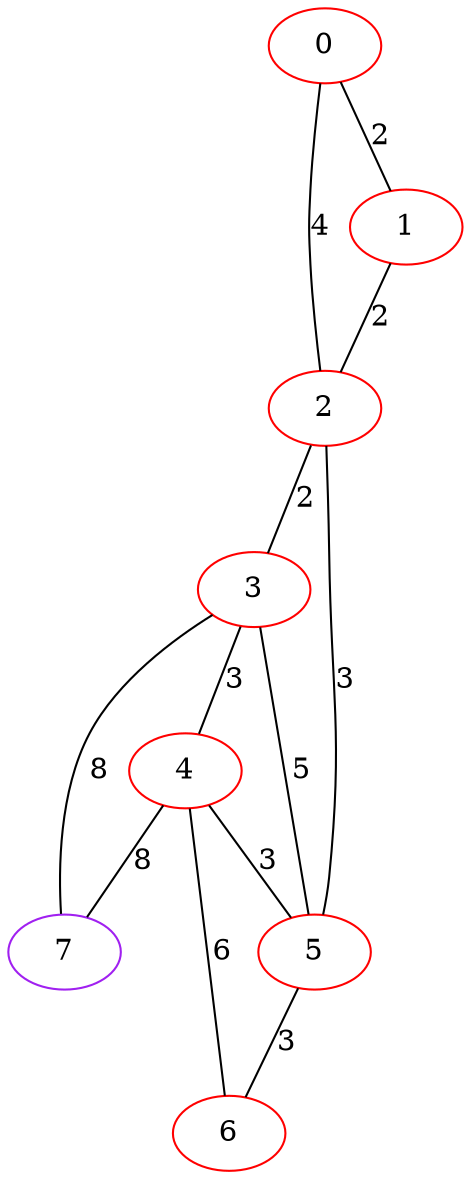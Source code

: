 graph "" {
0 [color=red, weight=1];
1 [color=red, weight=1];
2 [color=red, weight=1];
3 [color=red, weight=1];
4 [color=red, weight=1];
5 [color=red, weight=1];
6 [color=red, weight=1];
7 [color=purple, weight=4];
0 -- 1  [key=0, label=2];
0 -- 2  [key=0, label=4];
1 -- 2  [key=0, label=2];
2 -- 3  [key=0, label=2];
2 -- 5  [key=0, label=3];
3 -- 4  [key=0, label=3];
3 -- 5  [key=0, label=5];
3 -- 7  [key=0, label=8];
4 -- 5  [key=0, label=3];
4 -- 6  [key=0, label=6];
4 -- 7  [key=0, label=8];
5 -- 6  [key=0, label=3];
}
